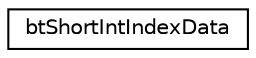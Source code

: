 digraph "Graphical Class Hierarchy"
{
  edge [fontname="Helvetica",fontsize="10",labelfontname="Helvetica",labelfontsize="10"];
  node [fontname="Helvetica",fontsize="10",shape=record];
  rankdir="LR";
  Node1 [label="btShortIntIndexData",height=0.2,width=0.4,color="black", fillcolor="white", style="filled",URL="$structbt_short_int_index_data.html"];
}
